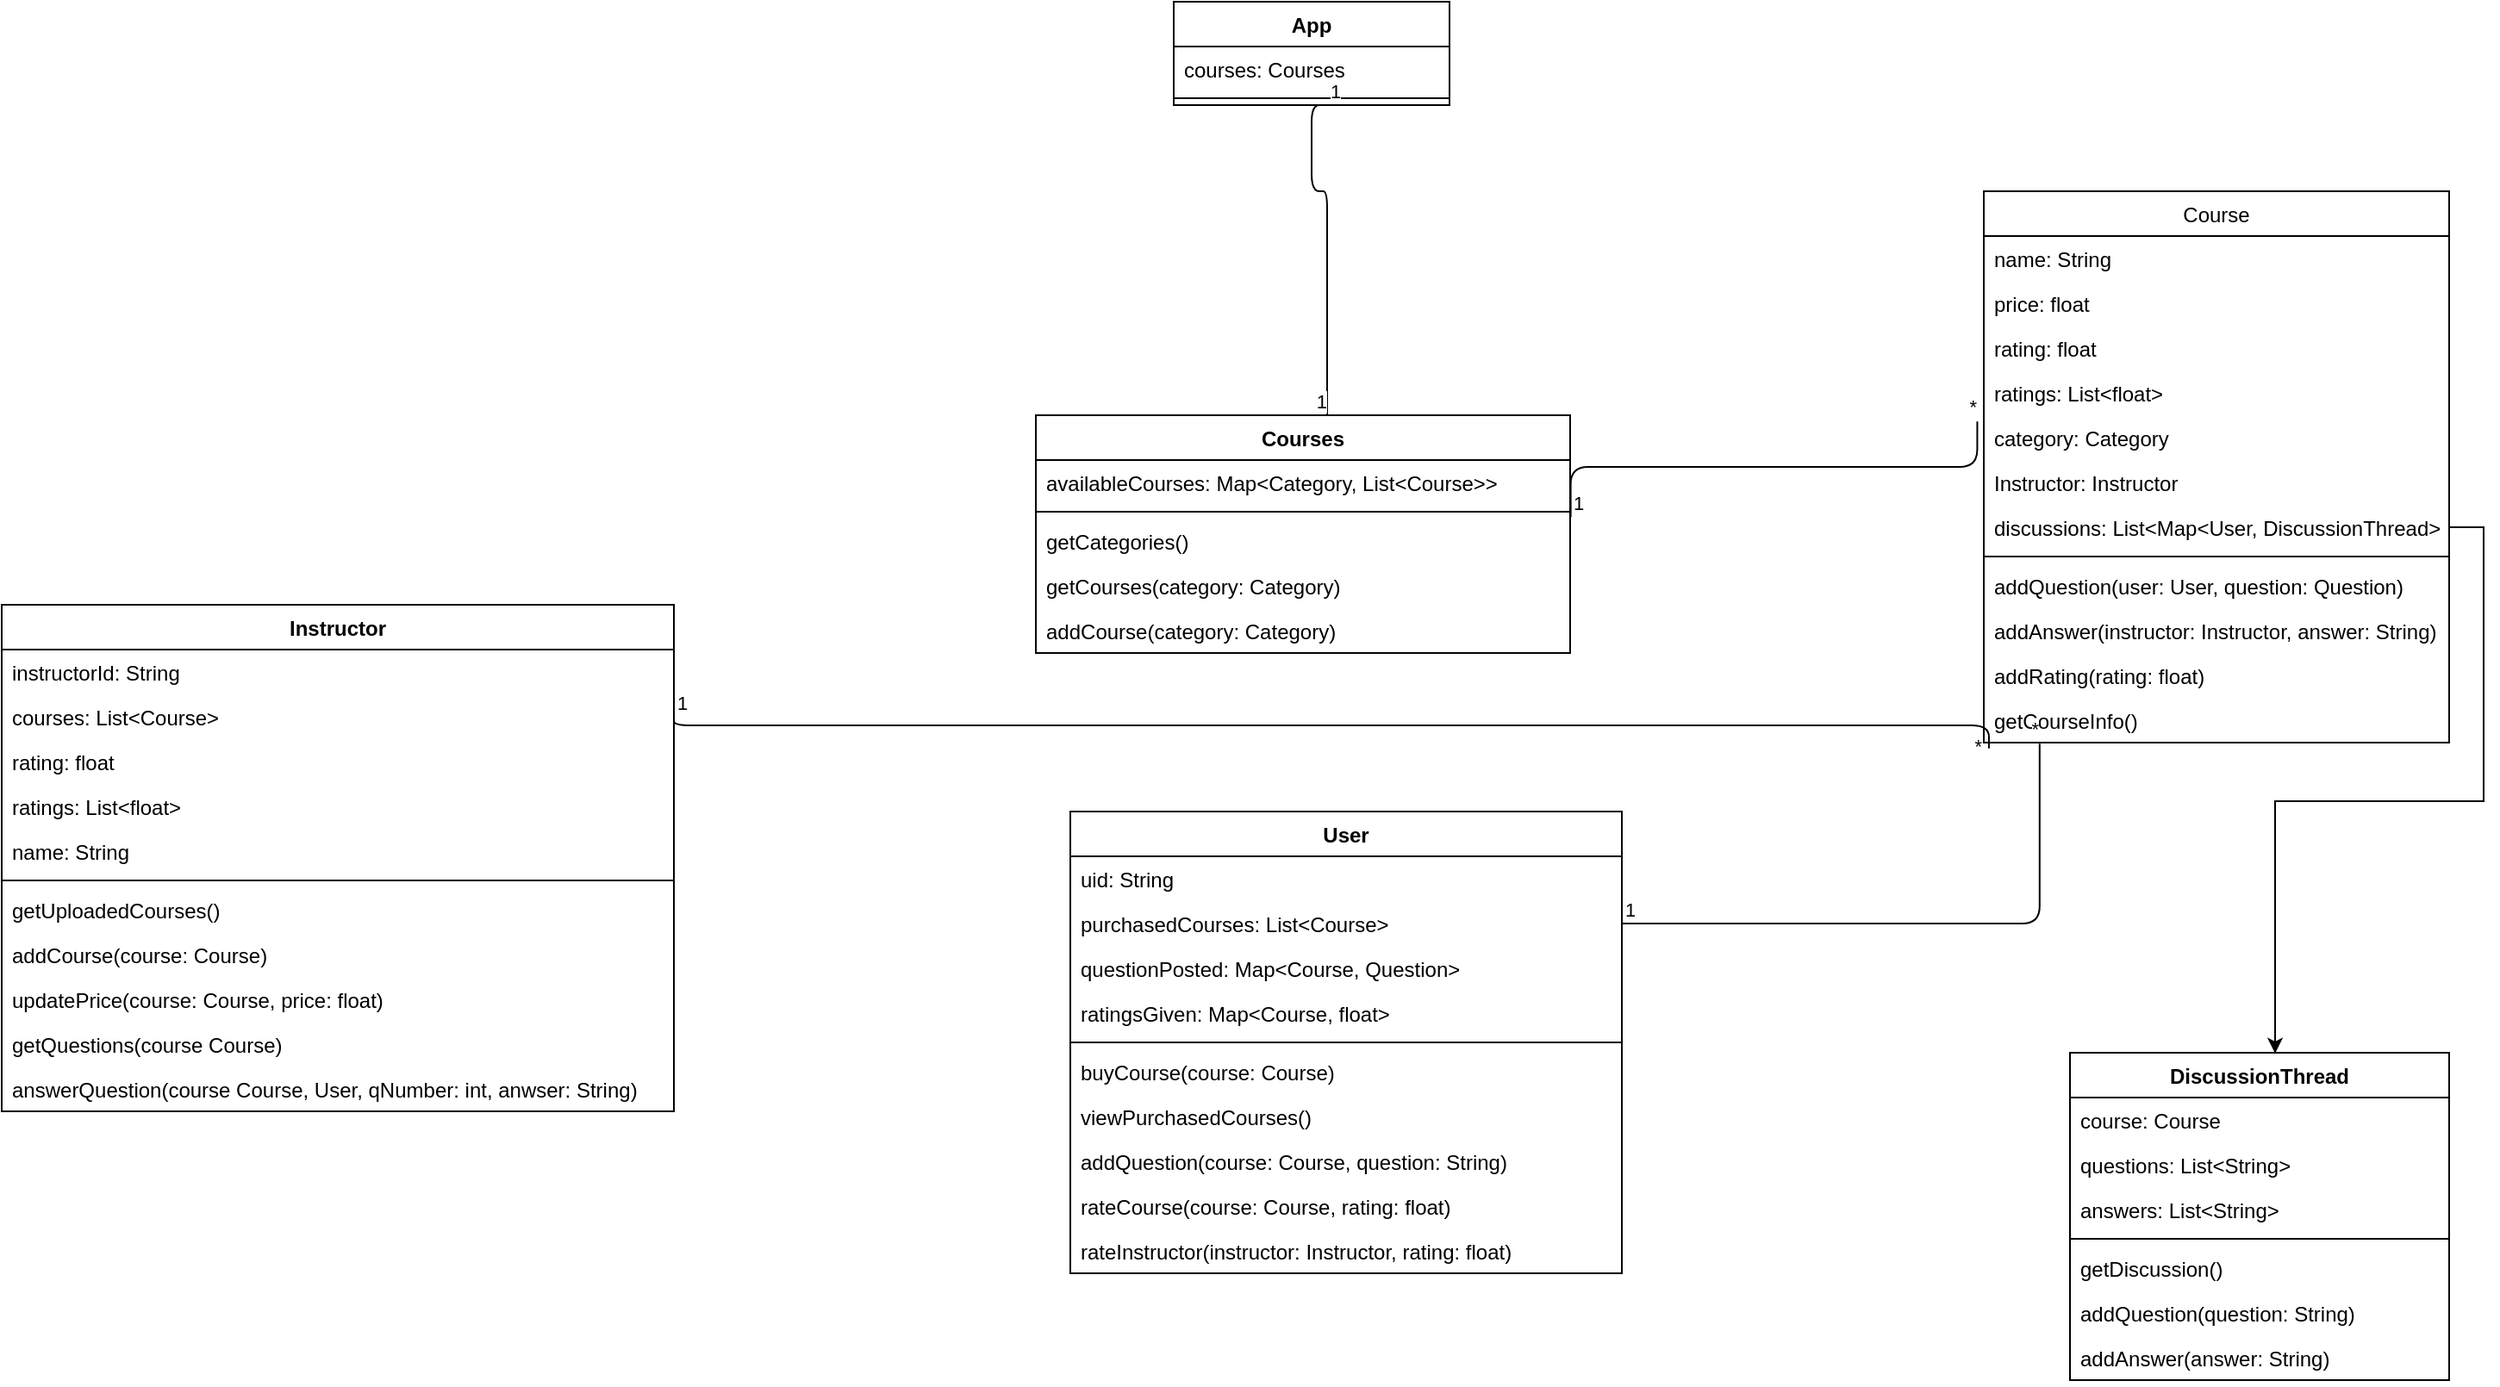 <mxfile version="14.8.2" type="device"><diagram id="C5RBs43oDa-KdzZeNtuy" name="Page-1"><mxGraphModel dx="2048" dy="686" grid="1" gridSize="10" guides="1" tooltips="1" connect="1" arrows="1" fold="1" page="1" pageScale="1" pageWidth="827" pageHeight="1169" math="0" shadow="0"><root><mxCell id="WIyWlLk6GJQsqaUBKTNV-0"/><mxCell id="WIyWlLk6GJQsqaUBKTNV-1" parent="WIyWlLk6GJQsqaUBKTNV-0"/><mxCell id="zkfFHV4jXpPFQw0GAbJ--0" value="Course" style="swimlane;fontStyle=0;align=center;verticalAlign=top;childLayout=stackLayout;horizontal=1;startSize=26;horizontalStack=0;resizeParent=1;resizeLast=0;collapsible=1;marginBottom=0;rounded=0;shadow=0;strokeWidth=1;" parent="WIyWlLk6GJQsqaUBKTNV-1" vertex="1"><mxGeometry x="520" y="160" width="270" height="320" as="geometry"><mxRectangle x="220" y="120" width="160" height="26" as="alternateBounds"/></mxGeometry></mxCell><mxCell id="zkfFHV4jXpPFQw0GAbJ--1" value="name: String" style="text;align=left;verticalAlign=top;spacingLeft=4;spacingRight=4;overflow=hidden;rotatable=0;points=[[0,0.5],[1,0.5]];portConstraint=eastwest;" parent="zkfFHV4jXpPFQw0GAbJ--0" vertex="1"><mxGeometry y="26" width="270" height="26" as="geometry"/></mxCell><mxCell id="zkfFHV4jXpPFQw0GAbJ--2" value="price: float" style="text;align=left;verticalAlign=top;spacingLeft=4;spacingRight=4;overflow=hidden;rotatable=0;points=[[0,0.5],[1,0.5]];portConstraint=eastwest;rounded=0;shadow=0;html=0;" parent="zkfFHV4jXpPFQw0GAbJ--0" vertex="1"><mxGeometry y="52" width="270" height="26" as="geometry"/></mxCell><mxCell id="nwPi0PVRnxq_pyVfqxrH-19" value="rating: float" style="text;strokeColor=none;fillColor=none;align=left;verticalAlign=top;spacingLeft=4;spacingRight=4;overflow=hidden;rotatable=0;points=[[0,0.5],[1,0.5]];portConstraint=eastwest;" vertex="1" parent="zkfFHV4jXpPFQw0GAbJ--0"><mxGeometry y="78" width="270" height="26" as="geometry"/></mxCell><mxCell id="nwPi0PVRnxq_pyVfqxrH-79" value="ratings: List&lt;float&gt;" style="text;strokeColor=none;fillColor=none;align=left;verticalAlign=top;spacingLeft=4;spacingRight=4;overflow=hidden;rotatable=0;points=[[0,0.5],[1,0.5]];portConstraint=eastwest;" vertex="1" parent="zkfFHV4jXpPFQw0GAbJ--0"><mxGeometry y="104" width="270" height="26" as="geometry"/></mxCell><mxCell id="zkfFHV4jXpPFQw0GAbJ--3" value="category: Category" style="text;align=left;verticalAlign=top;spacingLeft=4;spacingRight=4;overflow=hidden;rotatable=0;points=[[0,0.5],[1,0.5]];portConstraint=eastwest;rounded=0;shadow=0;html=0;" parent="zkfFHV4jXpPFQw0GAbJ--0" vertex="1"><mxGeometry y="130" width="270" height="26" as="geometry"/></mxCell><mxCell id="nwPi0PVRnxq_pyVfqxrH-20" value="Instructor: Instructor" style="text;strokeColor=none;fillColor=none;align=left;verticalAlign=top;spacingLeft=4;spacingRight=4;overflow=hidden;rotatable=0;points=[[0,0.5],[1,0.5]];portConstraint=eastwest;" vertex="1" parent="zkfFHV4jXpPFQw0GAbJ--0"><mxGeometry y="156" width="270" height="26" as="geometry"/></mxCell><mxCell id="nwPi0PVRnxq_pyVfqxrH-46" value="discussions: List&lt;Map&lt;User, DiscussionThread&gt;&gt;" style="text;strokeColor=none;fillColor=none;align=left;verticalAlign=top;spacingLeft=4;spacingRight=4;overflow=hidden;rotatable=0;points=[[0,0.5],[1,0.5]];portConstraint=eastwest;" vertex="1" parent="zkfFHV4jXpPFQw0GAbJ--0"><mxGeometry y="182" width="270" height="26" as="geometry"/></mxCell><mxCell id="zkfFHV4jXpPFQw0GAbJ--4" value="" style="line;html=1;strokeWidth=1;align=left;verticalAlign=middle;spacingTop=-1;spacingLeft=3;spacingRight=3;rotatable=0;labelPosition=right;points=[];portConstraint=eastwest;" parent="zkfFHV4jXpPFQw0GAbJ--0" vertex="1"><mxGeometry y="208" width="270" height="8" as="geometry"/></mxCell><mxCell id="nwPi0PVRnxq_pyVfqxrH-58" value="addQuestion(user: User, question: Question)" style="text;strokeColor=none;fillColor=none;align=left;verticalAlign=top;spacingLeft=4;spacingRight=4;overflow=hidden;rotatable=0;points=[[0,0.5],[1,0.5]];portConstraint=eastwest;" vertex="1" parent="zkfFHV4jXpPFQw0GAbJ--0"><mxGeometry y="216" width="270" height="26" as="geometry"/></mxCell><mxCell id="nwPi0PVRnxq_pyVfqxrH-60" value="addAnswer(instructor: Instructor, answer: String)" style="text;strokeColor=none;fillColor=none;align=left;verticalAlign=top;spacingLeft=4;spacingRight=4;overflow=hidden;rotatable=0;points=[[0,0.5],[1,0.5]];portConstraint=eastwest;" vertex="1" parent="zkfFHV4jXpPFQw0GAbJ--0"><mxGeometry y="242" width="270" height="26" as="geometry"/></mxCell><mxCell id="nwPi0PVRnxq_pyVfqxrH-80" value="addRating(rating: float)" style="text;strokeColor=none;fillColor=none;align=left;verticalAlign=top;spacingLeft=4;spacingRight=4;overflow=hidden;rotatable=0;points=[[0,0.5],[1,0.5]];portConstraint=eastwest;" vertex="1" parent="zkfFHV4jXpPFQw0GAbJ--0"><mxGeometry y="268" width="270" height="26" as="geometry"/></mxCell><mxCell id="zkfFHV4jXpPFQw0GAbJ--5" value="getCourseInfo()" style="text;align=left;verticalAlign=top;spacingLeft=4;spacingRight=4;overflow=hidden;rotatable=0;points=[[0,0.5],[1,0.5]];portConstraint=eastwest;" parent="zkfFHV4jXpPFQw0GAbJ--0" vertex="1"><mxGeometry y="294" width="270" height="26" as="geometry"/></mxCell><mxCell id="nwPi0PVRnxq_pyVfqxrH-13" value="User" style="swimlane;fontStyle=1;align=center;verticalAlign=top;childLayout=stackLayout;horizontal=1;startSize=26;horizontalStack=0;resizeParent=1;resizeParentMax=0;resizeLast=0;collapsible=1;marginBottom=0;" vertex="1" parent="WIyWlLk6GJQsqaUBKTNV-1"><mxGeometry x="-10" y="520" width="320" height="268" as="geometry"/></mxCell><mxCell id="nwPi0PVRnxq_pyVfqxrH-66" value="uid: String" style="text;strokeColor=none;fillColor=none;align=left;verticalAlign=top;spacingLeft=4;spacingRight=4;overflow=hidden;rotatable=0;points=[[0,0.5],[1,0.5]];portConstraint=eastwest;" vertex="1" parent="nwPi0PVRnxq_pyVfqxrH-13"><mxGeometry y="26" width="320" height="26" as="geometry"/></mxCell><mxCell id="nwPi0PVRnxq_pyVfqxrH-14" value="purchasedCourses: List&lt;Course&gt;" style="text;strokeColor=none;fillColor=none;align=left;verticalAlign=top;spacingLeft=4;spacingRight=4;overflow=hidden;rotatable=0;points=[[0,0.5],[1,0.5]];portConstraint=eastwest;" vertex="1" parent="nwPi0PVRnxq_pyVfqxrH-13"><mxGeometry y="52" width="320" height="26" as="geometry"/></mxCell><mxCell id="nwPi0PVRnxq_pyVfqxrH-17" value="questionPosted: Map&lt;Course, Question&gt;" style="text;strokeColor=none;fillColor=none;align=left;verticalAlign=top;spacingLeft=4;spacingRight=4;overflow=hidden;rotatable=0;points=[[0,0.5],[1,0.5]];portConstraint=eastwest;" vertex="1" parent="nwPi0PVRnxq_pyVfqxrH-13"><mxGeometry y="78" width="320" height="26" as="geometry"/></mxCell><mxCell id="nwPi0PVRnxq_pyVfqxrH-18" value="ratingsGiven: Map&lt;Course, float&gt;" style="text;strokeColor=none;fillColor=none;align=left;verticalAlign=top;spacingLeft=4;spacingRight=4;overflow=hidden;rotatable=0;points=[[0,0.5],[1,0.5]];portConstraint=eastwest;" vertex="1" parent="nwPi0PVRnxq_pyVfqxrH-13"><mxGeometry y="104" width="320" height="26" as="geometry"/></mxCell><mxCell id="nwPi0PVRnxq_pyVfqxrH-15" value="" style="line;strokeWidth=1;fillColor=none;align=left;verticalAlign=middle;spacingTop=-1;spacingLeft=3;spacingRight=3;rotatable=0;labelPosition=right;points=[];portConstraint=eastwest;" vertex="1" parent="nwPi0PVRnxq_pyVfqxrH-13"><mxGeometry y="130" width="320" height="8" as="geometry"/></mxCell><mxCell id="nwPi0PVRnxq_pyVfqxrH-31" value="buyCourse(course: Course)" style="text;strokeColor=none;fillColor=none;align=left;verticalAlign=top;spacingLeft=4;spacingRight=4;overflow=hidden;rotatable=0;points=[[0,0.5],[1,0.5]];portConstraint=eastwest;" vertex="1" parent="nwPi0PVRnxq_pyVfqxrH-13"><mxGeometry y="138" width="320" height="26" as="geometry"/></mxCell><mxCell id="nwPi0PVRnxq_pyVfqxrH-32" value="viewPurchasedCourses()" style="text;strokeColor=none;fillColor=none;align=left;verticalAlign=top;spacingLeft=4;spacingRight=4;overflow=hidden;rotatable=0;points=[[0,0.5],[1,0.5]];portConstraint=eastwest;" vertex="1" parent="nwPi0PVRnxq_pyVfqxrH-13"><mxGeometry y="164" width="320" height="26" as="geometry"/></mxCell><mxCell id="nwPi0PVRnxq_pyVfqxrH-33" value="addQuestion(course: Course, question: String)" style="text;strokeColor=none;fillColor=none;align=left;verticalAlign=top;spacingLeft=4;spacingRight=4;overflow=hidden;rotatable=0;points=[[0,0.5],[1,0.5]];portConstraint=eastwest;" vertex="1" parent="nwPi0PVRnxq_pyVfqxrH-13"><mxGeometry y="190" width="320" height="26" as="geometry"/></mxCell><mxCell id="nwPi0PVRnxq_pyVfqxrH-34" value="rateCourse(course: Course, rating: float)" style="text;strokeColor=none;fillColor=none;align=left;verticalAlign=top;spacingLeft=4;spacingRight=4;overflow=hidden;rotatable=0;points=[[0,0.5],[1,0.5]];portConstraint=eastwest;" vertex="1" parent="nwPi0PVRnxq_pyVfqxrH-13"><mxGeometry y="216" width="320" height="26" as="geometry"/></mxCell><mxCell id="nwPi0PVRnxq_pyVfqxrH-70" value="rateInstructor(instructor: Instructor, rating: float)" style="text;strokeColor=none;fillColor=none;align=left;verticalAlign=top;spacingLeft=4;spacingRight=4;overflow=hidden;rotatable=0;points=[[0,0.5],[1,0.5]];portConstraint=eastwest;" vertex="1" parent="nwPi0PVRnxq_pyVfqxrH-13"><mxGeometry y="242" width="320" height="26" as="geometry"/></mxCell><mxCell id="nwPi0PVRnxq_pyVfqxrH-25" value="Instructor" style="swimlane;fontStyle=1;align=center;verticalAlign=top;childLayout=stackLayout;horizontal=1;startSize=26;horizontalStack=0;resizeParent=1;resizeParentMax=0;resizeLast=0;collapsible=1;marginBottom=0;" vertex="1" parent="WIyWlLk6GJQsqaUBKTNV-1"><mxGeometry x="-630" y="400" width="390" height="294" as="geometry"/></mxCell><mxCell id="nwPi0PVRnxq_pyVfqxrH-67" value="instructorId: String" style="text;strokeColor=none;fillColor=none;align=left;verticalAlign=top;spacingLeft=4;spacingRight=4;overflow=hidden;rotatable=0;points=[[0,0.5],[1,0.5]];portConstraint=eastwest;" vertex="1" parent="nwPi0PVRnxq_pyVfqxrH-25"><mxGeometry y="26" width="390" height="26" as="geometry"/></mxCell><mxCell id="nwPi0PVRnxq_pyVfqxrH-26" value="courses: List&lt;Course&gt;" style="text;strokeColor=none;fillColor=none;align=left;verticalAlign=top;spacingLeft=4;spacingRight=4;overflow=hidden;rotatable=0;points=[[0,0.5],[1,0.5]];portConstraint=eastwest;" vertex="1" parent="nwPi0PVRnxq_pyVfqxrH-25"><mxGeometry y="52" width="390" height="26" as="geometry"/></mxCell><mxCell id="nwPi0PVRnxq_pyVfqxrH-35" value="rating: float" style="text;strokeColor=none;fillColor=none;align=left;verticalAlign=top;spacingLeft=4;spacingRight=4;overflow=hidden;rotatable=0;points=[[0,0.5],[1,0.5]];portConstraint=eastwest;" vertex="1" parent="nwPi0PVRnxq_pyVfqxrH-25"><mxGeometry y="78" width="390" height="26" as="geometry"/></mxCell><mxCell id="nwPi0PVRnxq_pyVfqxrH-103" value="ratings: List&lt;float&gt;" style="text;strokeColor=none;fillColor=none;align=left;verticalAlign=top;spacingLeft=4;spacingRight=4;overflow=hidden;rotatable=0;points=[[0,0.5],[1,0.5]];portConstraint=eastwest;" vertex="1" parent="nwPi0PVRnxq_pyVfqxrH-25"><mxGeometry y="104" width="390" height="26" as="geometry"/></mxCell><mxCell id="nwPi0PVRnxq_pyVfqxrH-40" value="name: String" style="text;strokeColor=none;fillColor=none;align=left;verticalAlign=top;spacingLeft=4;spacingRight=4;overflow=hidden;rotatable=0;points=[[0,0.5],[1,0.5]];portConstraint=eastwest;" vertex="1" parent="nwPi0PVRnxq_pyVfqxrH-25"><mxGeometry y="130" width="390" height="26" as="geometry"/></mxCell><mxCell id="nwPi0PVRnxq_pyVfqxrH-27" value="" style="line;strokeWidth=1;fillColor=none;align=left;verticalAlign=middle;spacingTop=-1;spacingLeft=3;spacingRight=3;rotatable=0;labelPosition=right;points=[];portConstraint=eastwest;" vertex="1" parent="nwPi0PVRnxq_pyVfqxrH-25"><mxGeometry y="156" width="390" height="8" as="geometry"/></mxCell><mxCell id="nwPi0PVRnxq_pyVfqxrH-69" value="getUploadedCourses()" style="text;strokeColor=none;fillColor=none;align=left;verticalAlign=top;spacingLeft=4;spacingRight=4;overflow=hidden;rotatable=0;points=[[0,0.5],[1,0.5]];portConstraint=eastwest;" vertex="1" parent="nwPi0PVRnxq_pyVfqxrH-25"><mxGeometry y="164" width="390" height="26" as="geometry"/></mxCell><mxCell id="nwPi0PVRnxq_pyVfqxrH-53" value="addCourse(course: Course)" style="text;strokeColor=none;fillColor=none;align=left;verticalAlign=top;spacingLeft=4;spacingRight=4;overflow=hidden;rotatable=0;points=[[0,0.5],[1,0.5]];portConstraint=eastwest;" vertex="1" parent="nwPi0PVRnxq_pyVfqxrH-25"><mxGeometry y="190" width="390" height="26" as="geometry"/></mxCell><mxCell id="nwPi0PVRnxq_pyVfqxrH-28" value="updatePrice(course: Course, price: float)" style="text;strokeColor=none;fillColor=none;align=left;verticalAlign=top;spacingLeft=4;spacingRight=4;overflow=hidden;rotatable=0;points=[[0,0.5],[1,0.5]];portConstraint=eastwest;" vertex="1" parent="nwPi0PVRnxq_pyVfqxrH-25"><mxGeometry y="216" width="390" height="26" as="geometry"/></mxCell><mxCell id="nwPi0PVRnxq_pyVfqxrH-68" value="getQuestions(course Course)" style="text;strokeColor=none;fillColor=none;align=left;verticalAlign=top;spacingLeft=4;spacingRight=4;overflow=hidden;rotatable=0;points=[[0,0.5],[1,0.5]];portConstraint=eastwest;" vertex="1" parent="nwPi0PVRnxq_pyVfqxrH-25"><mxGeometry y="242" width="390" height="26" as="geometry"/></mxCell><mxCell id="nwPi0PVRnxq_pyVfqxrH-29" value="answerQuestion(course Course, User, qNumber: int, anwser: String)" style="text;strokeColor=none;fillColor=none;align=left;verticalAlign=top;spacingLeft=4;spacingRight=4;overflow=hidden;rotatable=0;points=[[0,0.5],[1,0.5]];portConstraint=eastwest;" vertex="1" parent="nwPi0PVRnxq_pyVfqxrH-25"><mxGeometry y="268" width="390" height="26" as="geometry"/></mxCell><mxCell id="nwPi0PVRnxq_pyVfqxrH-36" value="Courses" style="swimlane;fontStyle=1;align=center;verticalAlign=top;childLayout=stackLayout;horizontal=1;startSize=26;horizontalStack=0;resizeParent=1;resizeParentMax=0;resizeLast=0;collapsible=1;marginBottom=0;" vertex="1" parent="WIyWlLk6GJQsqaUBKTNV-1"><mxGeometry x="-30" y="290" width="310" height="138" as="geometry"/></mxCell><mxCell id="nwPi0PVRnxq_pyVfqxrH-37" value="availableCourses: Map&lt;Category, List&lt;Course&gt;&gt;" style="text;strokeColor=none;fillColor=none;align=left;verticalAlign=top;spacingLeft=4;spacingRight=4;overflow=hidden;rotatable=0;points=[[0,0.5],[1,0.5]];portConstraint=eastwest;" vertex="1" parent="nwPi0PVRnxq_pyVfqxrH-36"><mxGeometry y="26" width="310" height="26" as="geometry"/></mxCell><mxCell id="nwPi0PVRnxq_pyVfqxrH-38" value="" style="line;strokeWidth=1;fillColor=none;align=left;verticalAlign=middle;spacingTop=-1;spacingLeft=3;spacingRight=3;rotatable=0;labelPosition=right;points=[];portConstraint=eastwest;" vertex="1" parent="nwPi0PVRnxq_pyVfqxrH-36"><mxGeometry y="52" width="310" height="8" as="geometry"/></mxCell><mxCell id="nwPi0PVRnxq_pyVfqxrH-39" value="getCategories()" style="text;strokeColor=none;fillColor=none;align=left;verticalAlign=top;spacingLeft=4;spacingRight=4;overflow=hidden;rotatable=0;points=[[0,0.5],[1,0.5]];portConstraint=eastwest;" vertex="1" parent="nwPi0PVRnxq_pyVfqxrH-36"><mxGeometry y="60" width="310" height="26" as="geometry"/></mxCell><mxCell id="nwPi0PVRnxq_pyVfqxrH-41" value="getCourses(category: Category)" style="text;strokeColor=none;fillColor=none;align=left;verticalAlign=top;spacingLeft=4;spacingRight=4;overflow=hidden;rotatable=0;points=[[0,0.5],[1,0.5]];portConstraint=eastwest;" vertex="1" parent="nwPi0PVRnxq_pyVfqxrH-36"><mxGeometry y="86" width="310" height="26" as="geometry"/></mxCell><mxCell id="nwPi0PVRnxq_pyVfqxrH-71" value="addCourse(category: Category)" style="text;strokeColor=none;fillColor=none;align=left;verticalAlign=top;spacingLeft=4;spacingRight=4;overflow=hidden;rotatable=0;points=[[0,0.5],[1,0.5]];portConstraint=eastwest;" vertex="1" parent="nwPi0PVRnxq_pyVfqxrH-36"><mxGeometry y="112" width="310" height="26" as="geometry"/></mxCell><mxCell id="nwPi0PVRnxq_pyVfqxrH-47" value="DiscussionThread" style="swimlane;fontStyle=1;align=center;verticalAlign=top;childLayout=stackLayout;horizontal=1;startSize=26;horizontalStack=0;resizeParent=1;resizeParentMax=0;resizeLast=0;collapsible=1;marginBottom=0;" vertex="1" parent="WIyWlLk6GJQsqaUBKTNV-1"><mxGeometry x="570" y="660" width="220" height="190" as="geometry"/></mxCell><mxCell id="nwPi0PVRnxq_pyVfqxrH-48" value="course: Course" style="text;strokeColor=none;fillColor=none;align=left;verticalAlign=top;spacingLeft=4;spacingRight=4;overflow=hidden;rotatable=0;points=[[0,0.5],[1,0.5]];portConstraint=eastwest;" vertex="1" parent="nwPi0PVRnxq_pyVfqxrH-47"><mxGeometry y="26" width="220" height="26" as="geometry"/></mxCell><mxCell id="nwPi0PVRnxq_pyVfqxrH-54" value="questions: List&lt;String&gt;" style="text;strokeColor=none;fillColor=none;align=left;verticalAlign=top;spacingLeft=4;spacingRight=4;overflow=hidden;rotatable=0;points=[[0,0.5],[1,0.5]];portConstraint=eastwest;" vertex="1" parent="nwPi0PVRnxq_pyVfqxrH-47"><mxGeometry y="52" width="220" height="26" as="geometry"/></mxCell><mxCell id="nwPi0PVRnxq_pyVfqxrH-55" value="answers: List&lt;String&gt;" style="text;strokeColor=none;fillColor=none;align=left;verticalAlign=top;spacingLeft=4;spacingRight=4;overflow=hidden;rotatable=0;points=[[0,0.5],[1,0.5]];portConstraint=eastwest;" vertex="1" parent="nwPi0PVRnxq_pyVfqxrH-47"><mxGeometry y="78" width="220" height="26" as="geometry"/></mxCell><mxCell id="nwPi0PVRnxq_pyVfqxrH-49" value="" style="line;strokeWidth=1;fillColor=none;align=left;verticalAlign=middle;spacingTop=-1;spacingLeft=3;spacingRight=3;rotatable=0;labelPosition=right;points=[];portConstraint=eastwest;" vertex="1" parent="nwPi0PVRnxq_pyVfqxrH-47"><mxGeometry y="104" width="220" height="8" as="geometry"/></mxCell><mxCell id="nwPi0PVRnxq_pyVfqxrH-57" value="getDiscussion()" style="text;strokeColor=none;fillColor=none;align=left;verticalAlign=top;spacingLeft=4;spacingRight=4;overflow=hidden;rotatable=0;points=[[0,0.5],[1,0.5]];portConstraint=eastwest;" vertex="1" parent="nwPi0PVRnxq_pyVfqxrH-47"><mxGeometry y="112" width="220" height="26" as="geometry"/></mxCell><mxCell id="nwPi0PVRnxq_pyVfqxrH-50" value="addQuestion(question: String)" style="text;strokeColor=none;fillColor=none;align=left;verticalAlign=top;spacingLeft=4;spacingRight=4;overflow=hidden;rotatable=0;points=[[0,0.5],[1,0.5]];portConstraint=eastwest;" vertex="1" parent="nwPi0PVRnxq_pyVfqxrH-47"><mxGeometry y="138" width="220" height="26" as="geometry"/></mxCell><mxCell id="nwPi0PVRnxq_pyVfqxrH-56" value="addAnswer(answer: String)" style="text;strokeColor=none;fillColor=none;align=left;verticalAlign=top;spacingLeft=4;spacingRight=4;overflow=hidden;rotatable=0;points=[[0,0.5],[1,0.5]];portConstraint=eastwest;" vertex="1" parent="nwPi0PVRnxq_pyVfqxrH-47"><mxGeometry y="164" width="220" height="26" as="geometry"/></mxCell><mxCell id="nwPi0PVRnxq_pyVfqxrH-63" value="" style="endArrow=none;html=1;edgeStyle=orthogonalEdgeStyle;exitX=1.001;exitY=-0.032;exitDx=0;exitDy=0;exitPerimeter=0;entryX=-0.014;entryY=0.138;entryDx=0;entryDy=0;entryPerimeter=0;" edge="1" parent="WIyWlLk6GJQsqaUBKTNV-1" source="nwPi0PVRnxq_pyVfqxrH-39" target="zkfFHV4jXpPFQw0GAbJ--3"><mxGeometry relative="1" as="geometry"><mxPoint x="290" y="300" as="sourcePoint"/><mxPoint x="470" y="180" as="targetPoint"/><Array as="points"><mxPoint x="280" y="320"/><mxPoint x="516" y="320"/></Array></mxGeometry></mxCell><mxCell id="nwPi0PVRnxq_pyVfqxrH-64" value="1" style="edgeLabel;resizable=0;html=1;align=left;verticalAlign=bottom;" connectable="0" vertex="1" parent="nwPi0PVRnxq_pyVfqxrH-63"><mxGeometry x="-1" relative="1" as="geometry"/></mxCell><mxCell id="nwPi0PVRnxq_pyVfqxrH-65" value="*" style="edgeLabel;resizable=0;html=1;align=right;verticalAlign=bottom;" connectable="0" vertex="1" parent="nwPi0PVRnxq_pyVfqxrH-63"><mxGeometry x="1" relative="1" as="geometry"/></mxCell><mxCell id="nwPi0PVRnxq_pyVfqxrH-89" value="App" style="swimlane;fontStyle=1;align=center;verticalAlign=top;childLayout=stackLayout;horizontal=1;startSize=26;horizontalStack=0;resizeParent=1;resizeParentMax=0;resizeLast=0;collapsible=1;marginBottom=0;" vertex="1" parent="WIyWlLk6GJQsqaUBKTNV-1"><mxGeometry x="50" y="50" width="160" height="60" as="geometry"/></mxCell><mxCell id="nwPi0PVRnxq_pyVfqxrH-90" value="courses: Courses" style="text;strokeColor=none;fillColor=none;align=left;verticalAlign=top;spacingLeft=4;spacingRight=4;overflow=hidden;rotatable=0;points=[[0,0.5],[1,0.5]];portConstraint=eastwest;" vertex="1" parent="nwPi0PVRnxq_pyVfqxrH-89"><mxGeometry y="26" width="160" height="26" as="geometry"/></mxCell><mxCell id="nwPi0PVRnxq_pyVfqxrH-91" value="" style="line;strokeWidth=1;fillColor=none;align=left;verticalAlign=middle;spacingTop=-1;spacingLeft=3;spacingRight=3;rotatable=0;labelPosition=right;points=[];portConstraint=eastwest;" vertex="1" parent="nwPi0PVRnxq_pyVfqxrH-89"><mxGeometry y="52" width="160" height="8" as="geometry"/></mxCell><mxCell id="nwPi0PVRnxq_pyVfqxrH-95" style="edgeStyle=orthogonalEdgeStyle;rounded=0;orthogonalLoop=1;jettySize=auto;html=1;entryX=0.541;entryY=0.002;entryDx=0;entryDy=0;entryPerimeter=0;" edge="1" parent="WIyWlLk6GJQsqaUBKTNV-1" source="nwPi0PVRnxq_pyVfqxrH-46" target="nwPi0PVRnxq_pyVfqxrH-47"><mxGeometry relative="1" as="geometry"/></mxCell><mxCell id="nwPi0PVRnxq_pyVfqxrH-100" value="" style="endArrow=none;html=1;edgeStyle=orthogonalEdgeStyle;strokeColor=#000000;entryX=0.011;entryY=1.128;entryDx=0;entryDy=0;entryPerimeter=0;exitX=1;exitY=0.5;exitDx=0;exitDy=0;" edge="1" parent="WIyWlLk6GJQsqaUBKTNV-1" source="nwPi0PVRnxq_pyVfqxrH-26" target="zkfFHV4jXpPFQw0GAbJ--5"><mxGeometry relative="1" as="geometry"><mxPoint x="-200" y="520" as="sourcePoint"/><mxPoint x="-40" y="520" as="targetPoint"/><Array as="points"><mxPoint x="-240" y="470"/><mxPoint x="523" y="470"/></Array></mxGeometry></mxCell><mxCell id="nwPi0PVRnxq_pyVfqxrH-101" value="1" style="edgeLabel;resizable=0;html=1;align=left;verticalAlign=bottom;" connectable="0" vertex="1" parent="nwPi0PVRnxq_pyVfqxrH-100"><mxGeometry x="-1" relative="1" as="geometry"/></mxCell><mxCell id="nwPi0PVRnxq_pyVfqxrH-102" value="*" style="edgeLabel;resizable=0;html=1;align=right;verticalAlign=bottom;" connectable="0" vertex="1" parent="nwPi0PVRnxq_pyVfqxrH-100"><mxGeometry x="1" relative="1" as="geometry"><mxPoint x="-3" y="7" as="offset"/></mxGeometry></mxCell><mxCell id="nwPi0PVRnxq_pyVfqxrH-104" value="" style="endArrow=none;html=1;edgeStyle=orthogonalEdgeStyle;strokeColor=#000000;exitX=0.556;exitY=1;exitDx=0;exitDy=0;exitPerimeter=0;" edge="1" parent="WIyWlLk6GJQsqaUBKTNV-1" source="nwPi0PVRnxq_pyVfqxrH-91"><mxGeometry relative="1" as="geometry"><mxPoint x="130" y="130.004" as="sourcePoint"/><mxPoint x="139" y="290" as="targetPoint"/><Array as="points"><mxPoint x="130" y="110"/><mxPoint x="130" y="160"/><mxPoint x="139" y="160"/></Array></mxGeometry></mxCell><mxCell id="nwPi0PVRnxq_pyVfqxrH-105" value="1" style="edgeLabel;resizable=0;html=1;align=left;verticalAlign=bottom;" connectable="0" vertex="1" parent="nwPi0PVRnxq_pyVfqxrH-104"><mxGeometry x="-1" relative="1" as="geometry"/></mxCell><mxCell id="nwPi0PVRnxq_pyVfqxrH-106" value="1" style="edgeLabel;resizable=0;html=1;align=right;verticalAlign=bottom;" connectable="0" vertex="1" parent="nwPi0PVRnxq_pyVfqxrH-104"><mxGeometry x="1" relative="1" as="geometry"/></mxCell><mxCell id="nwPi0PVRnxq_pyVfqxrH-109" value="" style="endArrow=none;html=1;edgeStyle=orthogonalEdgeStyle;strokeColor=#000000;exitX=1;exitY=0.5;exitDx=0;exitDy=0;entryX=0.12;entryY=1.026;entryDx=0;entryDy=0;entryPerimeter=0;" edge="1" parent="WIyWlLk6GJQsqaUBKTNV-1" source="nwPi0PVRnxq_pyVfqxrH-14" target="zkfFHV4jXpPFQw0GAbJ--5"><mxGeometry relative="1" as="geometry"><mxPoint x="-60" y="540" as="sourcePoint"/><mxPoint x="280" y="470" as="targetPoint"/></mxGeometry></mxCell><mxCell id="nwPi0PVRnxq_pyVfqxrH-110" value="1" style="edgeLabel;resizable=0;html=1;align=left;verticalAlign=bottom;" connectable="0" vertex="1" parent="nwPi0PVRnxq_pyVfqxrH-109"><mxGeometry x="-1" relative="1" as="geometry"/></mxCell><mxCell id="nwPi0PVRnxq_pyVfqxrH-111" value="*" style="edgeLabel;resizable=0;html=1;align=right;verticalAlign=bottom;" connectable="0" vertex="1" parent="nwPi0PVRnxq_pyVfqxrH-109"><mxGeometry x="1" relative="1" as="geometry"/></mxCell></root></mxGraphModel></diagram></mxfile>